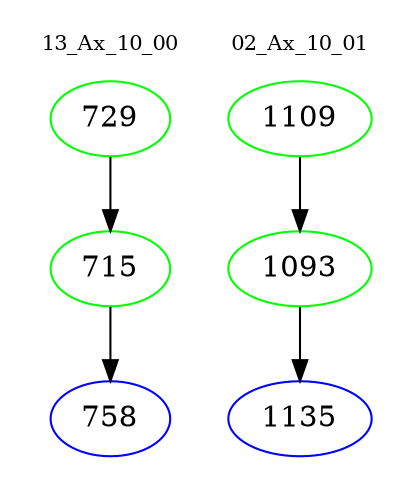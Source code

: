 digraph{
subgraph cluster_0 {
color = white
label = "13_Ax_10_00";
fontsize=10;
T0_729 [label="729", color="green"]
T0_729 -> T0_715 [color="black"]
T0_715 [label="715", color="green"]
T0_715 -> T0_758 [color="black"]
T0_758 [label="758", color="blue"]
}
subgraph cluster_1 {
color = white
label = "02_Ax_10_01";
fontsize=10;
T1_1109 [label="1109", color="green"]
T1_1109 -> T1_1093 [color="black"]
T1_1093 [label="1093", color="green"]
T1_1093 -> T1_1135 [color="black"]
T1_1135 [label="1135", color="blue"]
}
}
